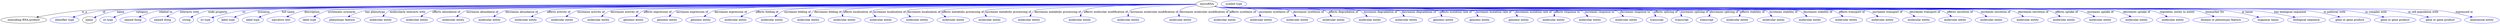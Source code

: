 digraph {
	graph [bb="0,0,10602,122"];
	node [label="\N"];
	microRNA	 [height=0.5,
		label=microRNA,
		pos="5156.1,104",
		width=1.3724];
	"noncoding RNA product"	 [height=0.5,
		pos="97.065,18",
		width=2.6962];
	microRNA -> "noncoding RNA product"	 [label=is_a,
		lp="370.34,61",
		pos="e,155.81,32.401 5106.6,103.89 4614.5,102.73 607.45,92.532 358.51,68 292.41,61.485 218.11,46.524 165.67,34.655"];
	id	 [color=blue,
		height=0.5,
		label="identifier type",
		pos="272.06,18",
		width=1.652];
	microRNA -> id	 [color=blue,
		label=id,
		lp="455.51,61",
		pos="e,310.12,31.948 5106.6,103.81 4611.8,101.84 570.69,85.297 449.18,68 404.36,61.621 354.9,46.988 319.67,35.191",
		style=solid];
	name	 [height=0.5,
		pos="379.06,18",
		width=0.81271];
	microRNA -> name	 [color=blue,
		label=name,
		lp="528.22,61",
		pos="e,401.98,29.662 5106.5,103.83 4614.9,102.17 632.08,88.097 512.75,68 476.62,61.916 437.64,46.183 411.14,33.975",
		style=solid];
	category	 [color=blue,
		height=0.5,
		label="iri type",
		pos="462.06,18",
		width=0.9834];
	microRNA -> category	 [color=blue,
		label=category,
		lp="620.16,61",
		pos="e,487.43,30.673 5106.6,103.84 4620.5,102.23 712.84,88.693 595.87,68 560.86,61.805 523.09,46.864 496.63,34.917",
		style=solid];
	"related to"	 [color=blue,
		height=0.5,
		label="named thing",
		pos="569.06,18",
		width=1.5019];
	microRNA -> "related to"	 [color=blue,
		label="related to",
		lp="719.3,61",
		pos="e,598.05,33.378 5106.5,103.86 4625.8,102.46 806.54,90.664 692.59,68 662.74,62.063 630.96,49.027 607.1,37.754",
		style=solid];
	"interacts with"	 [color=blue,
		height=0.5,
		label="named thing",
		pos="695.06,18",
		width=1.5019];
	microRNA -> "interacts with"	 [color=blue,
		label="interacts with",
		lp="819.97,61",
		pos="e,716.32,34.564 5106.4,103.95 4630.3,103.38 891.01,98.015 781.25,68 760.98,62.456 740.54,50.911 724.65,40.311",
		style=solid];
	"node property"	 [color=blue,
		height=0.5,
		label=string,
		pos="797.06,18",
		width=0.8403];
	microRNA -> "node property"	 [color=blue,
		label="node property",
		lp="938.14,61",
		pos="e,817.48,31.454 5106.6,103.89 4638.9,102.79 1006.6,93.48 898.92,68 872.94,61.851 845.92,48.198 826.24,36.71",
		style=solid];
	iri	 [color=blue,
		height=0.5,
		label="iri type",
		pos="881.06,18",
		width=0.9834];
	microRNA -> iri	 [color=blue,
		label=iri,
		lp="1056.3,61",
		pos="e,908.31,29.821 5106.6,103.91 4655.1,103.04 1260.8,95.629 1049.6,68 992.95,60.584 979.32,53.974 925.06,36 922.67,35.205 920.21,34.343 \
917.75,33.441",
		style=solid];
	synonym	 [color=blue,
		height=0.5,
		label="label type",
		pos="979.06,18",
		width=1.2425];
	microRNA -> synonym	 [color=blue,
		label=synonym,
		lp="1141.7,61",
		pos="e,1007.8,31.819 5106.3,103.79 4651,101.87 1218.8,86.741 1115.7,68 1081.3,61.742 1044.1,47.622 1017.3,35.977",
		style=solid];
	"full name"	 [color=blue,
		height=0.5,
		label="label type",
		pos="1086.1,18",
		width=1.2425];
	microRNA -> "full name"	 [color=blue,
		label="full name",
		lp="1245.7,61",
		pos="e,1114.5,32.052 5106.6,103.79 4658.6,101.84 1319.1,86.737 1218.8,68 1185.5,61.777 1149.6,47.798 1123.6,36.199",
		style=solid];
	description	 [color=blue,
		height=0.5,
		label="narrative text",
		pos="1206.1,18",
		width=1.5834];
	microRNA -> description	 [color=blue,
		label=description,
		lp="1348.2,61",
		pos="e,1233.2,34.093 5106.4,103.82 4664.1,102.17 1413.9,89.364 1316.9,68 1290.6,62.231 1263.1,49.853 1242.1,38.858",
		style=solid];
	"systematic synonym"	 [color=blue,
		height=0.5,
		label="label type",
		pos="1326.1,18",
		width=1.2425];
	microRNA -> "systematic synonym"	 [color=blue,
		label="systematic synonym",
		lp="1474,61",
		pos="e,1347.7,34.068 5106.7,103.86 4671.7,102.61 1509.7,92.702 1416.1,68 1394.8,62.374 1373.2,50.585 1356.4,39.867",
		style=solid];
	"has phenotype"	 [color=blue,
		height=0.5,
		label="phenotypic feature",
		pos="1465.1,18",
		width=2.1155];
	microRNA -> "has phenotype"	 [color=blue,
		label="has phenotype",
		lp="1615.3,61",
		pos="e,1493.2,34.827 5106.4,103.79 4681.2,101.94 1664.8,88.104 1574.6,68 1549.3,62.365 1522.8,50.456 1502.2,39.675",
		style=solid];
	"molecularly interacts with"	 [color=blue,
		height=0.5,
		label="molecular entity",
		pos="1627.1,18",
		width=1.8837];
	microRNA -> "molecularly interacts with"	 [color=blue,
		label="molecularly interacts with",
		lp="1753.2,61",
		pos="e,1640.1,35.914 5106.6,103.74 4685.6,101.45 1721.5,84.809 1679.9,68 1667.1,62.847 1655.7,53.031 1646.7,43.452",
		style=solid];
	"affects abundance of"	 [color=blue,
		height=0.5,
		label="molecular entity",
		pos="1781.1,18",
		width=1.8837];
	microRNA -> "affects abundance of"	 [color=blue,
		label="affects abundance of",
		lp="1917.9,61",
		pos="e,1801.1,35.273 5106.6,103.84 4701.3,102.46 1940.8,92.201 1859.5,68 1841.4,62.622 1823.5,51.748 1809.4,41.51",
		style=solid];
	"increases abundance of"	 [color=blue,
		height=0.5,
		label="molecular entity",
		pos="1935.1,18",
		width=1.8837];
	microRNA -> "increases abundance of"	 [color=blue,
		label="increases abundance of",
		lp="2072,61",
		pos="e,1953.3,35.498 5106.6,103.84 4711.8,102.52 2083.3,92.832 2006.2,68 1989.7,62.678 1973.7,52.068 1961.1,41.987",
		style=solid];
	"decreases abundance of"	 [color=blue,
		height=0.5,
		label="molecular entity",
		pos="2089.1,18",
		width=1.8837];
	microRNA -> "decreases abundance of"	 [color=blue,
		label="decreases abundance of",
		lp="2237.1,61",
		pos="e,2110.1,35.273 5106.5,103.77 4723.3,101.92 2244.4,89.159 2170.9,68 2152.1,62.572 2133.2,51.543 2118.4,41.221",
		style=solid];
	"affects activity of"	 [color=blue,
		height=0.5,
		label="molecular entity",
		pos="2243.1,18",
		width=1.8837];
	microRNA -> "affects activity of"	 [color=blue,
		label="affects activity of",
		lp="2393.9,61",
		pos="e,2268.9,34.798 5106.5,103.67 4736.2,101.16 2414.2,84.782 2344.4,68 2320.9,62.373 2296.6,50.626 2277.7,39.932",
		style=solid];
	"increases activity of"	 [color=blue,
		height=0.5,
		label="molecular entity",
		pos="2397.1,18",
		width=1.8837];
	microRNA -> "increases activity of"	 [color=blue,
		label="increases activity of",
		lp="2532,61",
		pos="e,2417,35.256 5106.5,103.71 4746.2,101.57 2540.6,87.66 2475.1,68 2457.1,62.598 2439.3,51.722 2425.2,41.489",
		style=solid];
	"decreases activity of"	 [color=blue,
		height=0.5,
		label="molecular entity",
		pos="2551.1,18",
		width=1.8837];
	microRNA -> "decreases activity of"	 [color=blue,
		label="decreases activity of",
		lp="2674.2,61",
		pos="e,2567.6,35.462 5106.6,103.73 4757.7,101.75 2677.9,89.077 2616.8,68 2601.4,62.68 2586.7,52.217 2575.1,42.23",
		style=solid];
	"affects expression of"	 [color=blue,
		height=0.5,
		label="genomic entity",
		pos="2700.1,18",
		width=1.7475];
	microRNA -> "affects expression of"	 [color=blue,
		label="affects expression of",
		lp="2815.9,61",
		pos="e,2714.3,35.668 5106.4,103.73 4768.2,101.8 2814.3,89.769 2757.5,68 2743.8,62.764 2731.2,52.698 2721.3,42.963",
		style=solid];
	"increases expression of"	 [color=blue,
		height=0.5,
		label="genomic entity",
		pos="2844.1,18",
		width=1.7475];
	microRNA -> "increases expression of"	 [color=blue,
		label="increases expression of",
		lp="2965,61",
		pos="e,2857.8,35.9 5106.5,103.69 4780.3,101.6 2952.3,88.975 2899.2,68 2886.1,62.83 2874.2,53.012 2864.8,43.435",
		style=solid];
	"decreases expression of"	 [color=blue,
		height=0.5,
		label="genomic entity",
		pos="2988.1,18",
		width=1.7475];
	microRNA -> "decreases expression of"	 [color=blue,
		label="decreases expression of",
		lp="3127.1,61",
		pos="e,3006.5,35.218 5106.4,103.96 4798.7,103.59 3161.3,100.11 3060.9,68 3044,62.598 3027.5,51.871 3014.5,41.733",
		style=solid];
	"affects folding of"	 [color=blue,
		height=0.5,
		label="molecular entity",
		pos="3137.1,18",
		width=1.8837];
	microRNA -> "affects folding of"	 [color=blue,
		label="affects folding of",
		lp="3280.1,61",
		pos="e,3161.5,34.995 5106.3,103.72 4813.6,101.99 3325.2,92.024 3231.9,68 3210.1,62.389 3187.7,50.923 3170.2,40.385",
		style=solid];
	"increases folding of"	 [color=blue,
		height=0.5,
		label="molecular entity",
		pos="3291.1,18",
		width=1.8837];
	microRNA -> "increases folding of"	 [color=blue,
		label="increases folding of",
		lp="3413.3,61",
		pos="e,3308.2,35.681 5106.4,103.87 4825.1,103 3442.5,97.249 3357.7,68 3342.2,62.678 3327.4,52.32 3315.7,42.406",
		style=solid];
	"decreases folding of"	 [color=blue,
		height=0.5,
		label="molecular entity",
		pos="3445.1,18",
		width=1.8837];
	microRNA -> "decreases folding of"	 [color=blue,
		label="decreases folding of",
		lp="3547.4,61",
		pos="e,3455.7,35.798 5106.5,103.47 4834,100.47 3528,85.214 3490.3,68 3479,62.809 3469.2,53.255 3461.7,43.878",
		style=solid];
	"affects localization of"	 [color=blue,
		height=0.5,
		label="molecular entity",
		pos="3599.1,18",
		width=1.8837];
	microRNA -> "affects localization of"	 [color=blue,
		label="affects localization of",
		lp="3677.6,61",
		pos="e,3600.6,36.319 5106.4,103.6 4845.9,101.44 3648,90.281 3617,68 3609.9,62.862 3605.6,54.624 3603,46.304",
		style=solid];
	"increases localization of"	 [color=blue,
		height=0.5,
		label="molecular entity",
		pos="3753.1,18",
		width=1.8837];
	microRNA -> "increases localization of"	 [color=blue,
		label="increases localization of",
		lp="3814.7,61",
		pos="e,3744.4,36.008 5106.4,103.67 4859.2,101.93 3771,92.851 3746.8,68 3741.1,62.121 3740.4,53.833 3741.8,45.693",
		style=solid];
	"decreases localization of"	 [color=blue,
		height=0.5,
		label="molecular entity",
		pos="3907.1,18",
		width=1.8837];
	microRNA -> "decreases localization of"	 [color=blue,
		label="decreases localization of",
		lp="3959.9,61",
		pos="e,3893.2,35.735 5106.6,103.53 4875.5,101.2 3912,90.19 3890.5,68 3884.4,61.71 3885.2,53.115 3888.5,44.826",
		style=solid];
	"affects metabolic processing of"	 [color=blue,
		height=0.5,
		label="molecular entity",
		pos="4061.1,18",
		width=1.8837];
	microRNA -> "affects metabolic processing of"	 [color=blue,
		label="affects metabolic processing of",
		lp="4123.2,61",
		pos="e,4042.7,35.336 5106.7,103.34 4892.6,100.37 4054.7,87.505 4035.8,68 4029.1,61.081 4031.3,52.036 4036.6,43.544",
		style=solid];
	"increases metabolic processing of"	 [color=blue,
		height=0.5,
		label="molecular entity",
		pos="4215.1,18",
		width=1.8837];
	microRNA -> "increases metabolic processing of"	 [color=blue,
		label="increases metabolic processing of",
		lp="4316.3,61",
		pos="e,4212.1,36.343 5106.5,103.85 4917.9,103.04 4254.4,98.053 4221.5,68 4215.5,62.52 4213,54.441 4212.3,46.369",
		style=solid];
	"decreases metabolic processing of"	 [color=blue,
		height=0.5,
		label="molecular entity",
		pos="4397.1,18",
		width=1.8837];
	microRNA -> "decreases metabolic processing of"	 [color=blue,
		label="decreases metabolic processing of",
		lp="4523.5,61",
		pos="e,4402.9,35.997 5106.6,102.83 4947.2,98.895 4456.3,85.412 4427.2,68 4418.5,62.805 4412,54.054 4407.3,45.311",
		style=solid];
	"affects molecular modification of"	 [color=blue,
		height=0.5,
		label="molecular entity",
		pos="4611.1,18",
		width=1.8837];
	microRNA -> "affects molecular modification of"	 [color=blue,
		label="affects molecular modification of",
		lp="4727,61",
		pos="e,4614.2,36.266 5106.6,103.47 4983.7,101.76 4671.3,94.804 4633.1,68 4625.6,62.75 4620.7,54.373 4617.4,45.965",
		style=solid];
	"increases molecular modification of"	 [color=blue,
		height=0.5,
		label="molecular entity",
		pos="4820.1,18",
		width=1.8837];
	microRNA -> "increases molecular modification of"	 [color=blue,
		label="increases molecular modification of",
		lp="4932.2,61",
		pos="e,4819.5,36.334 5106.9,101.63 5021.3,97.057 4852,85.86 4831.9,68 4825.7,62.511 4822.4,54.43 4820.8,46.358",
		style=solid];
	"decreases molecular modification of"	 [color=blue,
		height=0.5,
		label="molecular entity",
		pos="5043.1,18",
		width=1.8837];
	microRNA -> "decreases molecular modification of"	 [color=blue,
		label="decreases molecular modification of",
		lp="5142.3,61",
		pos="e,5036.9,36.279 5111.8,95.82 5083,89.501 5049.2,79.845 5040.5,68 5036,61.839 5034.9,54.006 5035.4,46.378",
		style=solid];
	"affects synthesis of"	 [color=blue,
		height=0.5,
		label="molecular entity",
		pos="5232.1,18",
		width=1.8837];
	microRNA -> "affects synthesis of"	 [color=blue,
		label="affects synthesis of",
		lp="5304.6,61",
		pos="e,5244.5,35.805 5192.6,91.731 5216.4,83.371 5243.7,72.953 5247.1,68 5251.7,61.18 5251.1,52.89 5248.5,45.038",
		style=solid];
	"increases synthesis of"	 [color=blue,
		height=0.5,
		label="molecular entity",
		pos="5386.1,18",
		width=1.8837];
	microRNA -> "increases synthesis of"	 [color=blue,
		label="increases synthesis of",
		lp="5434.7,61",
		pos="e,5382.1,36.12 5192.3,91.657 5199.5,89.533 5207,87.523 5214.1,86 5246.5,79.062 5335.1,87.308 5362.1,68 5369.7,62.537 5375,53.997 \
5378.6,45.511",
		style=solid];
	"decreases synthesis of"	 [color=blue,
		height=0.5,
		label="molecular entity",
		pos="5540.1,18",
		width=1.8837];
	microRNA -> "decreases synthesis of"	 [color=blue,
		label="decreases synthesis of",
		lp="5578.9,61",
		pos="e,5530.4,36.07 5191.9,91.417 5199.2,89.287 5206.8,87.336 5214.1,86 5276.5,74.514 5442.6,96.939 5499.1,68 5509.4,62.724 5518,53.592 \
5524.7,44.564",
		style=solid];
	"affects degradation of"	 [color=blue,
		height=0.5,
		label="molecular entity",
		pos="5694.1,18",
		width=1.8837];
	microRNA -> "affects degradation of"	 [color=blue,
		label="affects degradation of",
		lp="5727,61",
		pos="e,5682.2,35.731 5191.6,91.385 5198.9,89.229 5206.7,87.276 5214.1,86 5261.3,77.828 5601.3,87.484 5645.1,68 5657,62.673 5667.6,52.965 \
5675.9,43.511",
		style=solid];
	"increases degradation of"	 [color=blue,
		height=0.5,
		label="molecular entity",
		pos="5848.1,18",
		width=1.8837];
	microRNA -> "increases degradation of"	 [color=blue,
		label="increases degradation of",
		lp="5883.1,61",
		pos="e,5834,35.824 5191.6,91.324 5198.9,89.173 5206.7,87.237 5214.1,86 5277.4,75.381 5732.4,91.832 5792.1,68 5805.2,62.736 5817.3,52.904 \
5826.9,43.342",
		style=solid];
	"decreases degradation of"	 [color=blue,
		height=0.5,
		label="molecular entity",
		pos="6002.1,18",
		width=1.8837];
	microRNA -> "decreases degradation of"	 [color=blue,
		label="decreases degradation of",
		lp="6044.3,61",
		pos="e,5990.9,35.8 5191.6,91.284 5198.9,89.136 5206.7,87.212 5214.1,86 5295.3,72.667 5879.9,101.6 5955.1,68 5966.7,62.811 5976.8,53.258 \
5984.6,43.881",
		style=solid];
	"affects mutation rate of"	 [color=blue,
		height=0.5,
		label="genomic entity",
		pos="6155.1,18",
		width=1.7475];
	microRNA -> "affects mutation rate of"	 [color=blue,
		label="affects mutation rate of",
		lp="6199.1,61",
		pos="e,6146.6,36.229 5191.3,91.35 5198.7,89.167 5206.6,87.213 5214.1,86 5263.6,77.985 6072.3,90.743 6117.1,68 6127.1,62.907 6135.2,53.811 \
6141.3,44.76",
		style=solid];
	"increases mutation rate of"	 [color=blue,
		height=0.5,
		label="genomic entity",
		pos="6308.1,18",
		width=1.7475];
	microRNA -> "increases mutation rate of"	 [color=blue,
		label="increases mutation rate of",
		lp="6358.2,61",
		pos="e,6298.9,36.266 5191.3,91.333 5198.7,89.152 5206.6,87.202 5214.1,86 5271.9,76.728 6215.5,93.819 6268.1,68 6278.3,62.949 6286.8,53.861 \
6293.3,44.805",
		style=solid];
	"decreases mutation rate of"	 [color=blue,
		height=0.5,
		label="genomic entity",
		pos="6469.1,18",
		width=1.7475];
	microRNA -> "decreases mutation rate of"	 [color=blue,
		label="decreases mutation rate of",
		lp="6524.3,61",
		pos="e,6461.6,36.21 5191.3,91.32 5198.7,89.139 5206.6,87.193 5214.1,86 5281,75.345 6374.2,99.747 6434.1,68 6443.6,62.938 6451.1,53.972 \
6456.7,45.017",
		style=solid];
	"affects response to"	 [color=blue,
		height=0.5,
		label="molecular entity",
		pos="6618.1,18",
		width=1.8837];
	microRNA -> "affects response to"	 [color=blue,
		label="affects response to",
		lp="6665,61",
		pos="e,6617.3,36.294 5191.3,91.309 5198.7,89.129 5206.6,87.186 5214.1,86 5252.1,79.973 6571.1,90.935 6602.1,68 6609,62.835 6613,54.591 \
6615.3,46.273",
		style=solid];
	"increases response to"	 [color=blue,
		height=0.5,
		label="molecular entity",
		pos="6772.1,18",
		width=1.8837];
	microRNA -> "increases response to"	 [color=blue,
		label="increases response to",
		lp="6802.2,61",
		pos="e,6759.6,35.892 5191.3,91.303 5198.7,89.124 5206.6,87.183 5214.1,86 5296.8,72.956 6643.7,100.12 6721.1,68 6733.4,62.872 6744.4,53.195 \
6753,43.71",
		style=solid];
	"decreases response to"	 [color=blue,
		height=0.5,
		label="molecular entity",
		pos="6926.1,18",
		width=1.8837];
	microRNA -> "decreases response to"	 [color=blue,
		label="decreases response to",
		lp="6950.3,61",
		pos="e,6910.7,35.709 5191.3,91.297 5198.7,89.118 5206.6,87.179 5214.1,86 5304.7,71.757 6778.9,99.347 6865.1,68 6879.5,62.766 6892.9,52.561 \
6903.5,42.727",
		style=solid];
	"affects splicing of"	 [color=blue,
		height=0.5,
		label=transcript,
		pos="7055.1,18",
		width=1.2084];
	microRNA -> "affects splicing of"	 [color=blue,
		label="affects splicing of",
		lp="7083.1,61",
		pos="e,7046.2,35.797 5191.3,91.292 5198.7,89.113 5206.6,87.175 5214.1,86 5263.5,78.254 6970.1,89.898 7015.1,68 7025.5,62.912 7034.1,53.637 \
7040.6,44.445",
		style=solid];
	"increases splicing of"	 [color=blue,
		height=0.5,
		label=transcript,
		pos="7160.1,18",
		width=1.2084];
	microRNA -> "increases splicing of"	 [color=blue,
		label="increases splicing of",
		lp="7206.2,61",
		pos="e,7156.8,36.004 5191.3,91.288 5198.7,89.11 5206.6,87.173 5214.1,86 5266.8,77.746 7092.2,97.029 7137.1,68 7145,62.869 7150.2,54.25 \
7153.7,45.6",
		style=solid];
	"decreases splicing of"	 [color=blue,
		height=0.5,
		label=transcript,
		pos="7265.1,18",
		width=1.2084];
	microRNA -> "decreases splicing of"	 [color=blue,
		label="decreases splicing of",
		lp="7332.4,61",
		pos="e,7271.7,36.096 5191.3,91.285 5198.7,89.107 5206.6,87.171 5214.1,86 5242.2,81.602 7247,88.251 7267.1,68 7272.7,62.274 7274,54.127 \
7273.4,46.068",
		style=solid];
	"affects stability of"	 [color=blue,
		height=0.5,
		label="molecular entity",
		pos="7394.1,18",
		width=1.8837];
	microRNA -> "affects stability of"	 [color=blue,
		label="affects stability of",
		lp="7452.5,61",
		pos="e,7400.2,36.101 5191.3,91.282 5198.7,89.104 5206.6,87.169 5214.1,86 5244,81.336 7373.7,89.508 7395.1,68 7400.7,62.278 7402.2,54.134 \
7401.7,46.074",
		style=solid];
	"increases stability of"	 [color=blue,
		height=0.5,
		label="molecular entity",
		pos="7548.1,18",
		width=1.8837];
	microRNA -> "increases stability of"	 [color=blue,
		label="increases stability of",
		lp="7582.6,61",
		pos="e,7538.6,36.319 5191.3,91.28 5198.7,89.102 5206.6,87.167 5214.1,86 5277,76.205 7449.6,95.471 7507.1,68 7517.5,63.01 7526.2,53.934 \
7532.8,44.871",
		style=solid];
	"decreases stability of"	 [color=blue,
		height=0.5,
		label="molecular entity",
		pos="7702.1,18",
		width=1.8837];
	microRNA -> "decreases stability of"	 [color=blue,
		label="decreases stability of",
		lp="7726.8,61",
		pos="e,7687.6,35.712 5191.3,91.277 5198.7,89.099 5206.6,87.166 5214.1,86 5280.8,75.635 7580.9,91.743 7644.1,68 7657.8,62.82 7670.6,52.762 \
7680.6,43.017",
		style=solid];
	"affects transport of"	 [color=blue,
		height=0.5,
		label="molecular entity",
		pos="7856.1,18",
		width=1.8837];
	microRNA -> "affects transport of"	 [color=blue,
		label="affects transport of",
		lp="7868.8,61",
		pos="e,7839.1,35.509 5191.3,91.275 5198.7,89.097 5206.6,87.164 5214.1,86 5284.7,75.031 7721.3,90.776 7789.1,68 7804.7,62.743 7819.7,52.286 \
7831.5,42.288",
		style=solid];
	"increases transport of"	 [color=blue,
		height=0.5,
		label="molecular entity",
		pos="8010.1,18",
		width=1.8837];
	microRNA -> "increases transport of"	 [color=blue,
		label="increases transport of",
		lp="8017.9,61",
		pos="e,7988.5,35.068 5191.3,91.273 5198.7,89.095 5206.6,87.163 5214.1,86 5362.9,62.93 7779.9,108.05 7925.1,68 7944.7,62.595 7964.4,51.453 \
7979.8,41.055",
		style=solid];
	"decreases transport of"	 [color=blue,
		height=0.5,
		label="molecular entity",
		pos="8164.1,18",
		width=1.8837];
	microRNA -> "decreases transport of"	 [color=blue,
		label="decreases transport of",
		lp="8175.1,61",
		pos="e,8143,35.313 5191.3,91.271 5198.7,89.093 5206.6,87.161 5214.1,86 5292.8,73.811 8005.4,89.781 8082.1,68 8101,62.627 8119.8,51.602 \
8134.7,41.269",
		style=solid];
	"affects secretion of"	 [color=blue,
		height=0.5,
		label="molecular entity",
		pos="8318.1,18",
		width=1.8837];
	microRNA -> "affects secretion of"	 [color=blue,
		label="affects secretion of",
		lp="8323.2,61",
		pos="e,8298.2,35.305 5191.3,91.269 5198.7,89.092 5206.6,87.16 5214.1,86 5297.1,73.153 8159.5,91.875 8240.1,68 8258.1,62.665 8275.9,51.795 \
8289.9,41.549",
		style=solid];
	"increases secretion of"	 [color=blue,
		height=0.5,
		label="molecular entity",
		pos="8472.1,18",
		width=1.8837];
	microRNA -> "increases secretion of"	 [color=blue,
		label="increases secretion of",
		lp="8475.3,61",
		pos="e,8448.5,35.089 5191.3,91.267 5198.7,89.09 5206.6,87.159 5214.1,86 5301,72.57 8294.9,89.908 8380.1,68 8401.4,62.524 8423.1,51.066 \
8440,40.498",
		style=solid];
	"decreases secretion of"	 [color=blue,
		height=0.5,
		label="molecular entity",
		pos="8626.1,18",
		width=1.8837];
	microRNA -> "decreases secretion of"	 [color=blue,
		label="decreases secretion of",
		lp="8633.5,61",
		pos="e,8603.9,35.081 5191.3,91.266 5198.7,89.089 5206.6,87.158 5214.1,86 5305.3,71.908 8449.9,92.058 8539.1,68 8559.2,62.563 8579.6,51.263 \
8595.5,40.779",
		style=solid];
	"affects uptake of"	 [color=blue,
		height=0.5,
		label="molecular entity",
		pos="8780.1,18",
		width=1.8837];
	microRNA -> "affects uptake of"	 [color=blue,
		label="affects uptake of",
		lp="8776.6,61",
		pos="e,8759.3,35.318 5191.3,91.264 5198.7,89.087 5206.6,87.157 5214.1,86 5309.7,71.242 8606,94.669 8699.1,68 8717.8,62.634 8736.4,51.61 \
8751.1,41.275",
		style=solid];
	"increases uptake of"	 [color=blue,
		height=0.5,
		label="molecular entity",
		pos="8934.1,18",
		width=1.8837];
	microRNA -> "increases uptake of"	 [color=blue,
		label="increases uptake of",
		lp="8920.7,61",
		pos="e,8907.1,34.619 5191.3,91.263 5198.7,89.086 5206.6,87.157 5214.1,86 5412.4,55.418 8631.2,112.01 8827.1,68 8852,62.386 8878.1,50.352 \
8898.3,39.497",
		style=solid];
	"decreases uptake of"	 [color=blue,
		height=0.5,
		label="molecular entity",
		pos="9088.1,18",
		width=1.8837];
	microRNA -> "decreases uptake of"	 [color=blue,
		label="decreases uptake of",
		lp="9073.9,61",
		pos="e,9060.3,34.624 5191.3,91.262 5198.7,89.085 5206.6,87.156 5214.1,86 5420.7,54.161 8773.8,112.76 8978.1,68 9003.7,62.393 9030.5,50.359 \
9051.2,39.502",
		style=solid];
	"regulates, entity to entity"	 [color=blue,
		height=0.5,
		label="molecular entity",
		pos="9242.1,18",
		width=1.8837];
	microRNA -> "regulates, entity to entity"	 [color=blue,
		label="regulates, entity to entity",
		lp="9243.7,61",
		pos="e,9214.5,34.625 5191.3,91.261 5198.7,89.084 5206.6,87.155 5214.1,86 5321.7,69.435 9026.8,91.474 9133.1,68 9158.5,62.394 9185,50.36 \
9205.6,39.503",
		style=solid];
	"biomarker for"	 [color=blue,
		height=0.5,
		label="disease or phenotypic feature",
		pos="9441.1,18",
		width=3.1523];
	microRNA -> "biomarker for"	 [color=blue,
		label="biomarker for",
		lp="9401.7,61",
		pos="e,9408.2,35.263 5191.3,91.26 5198.7,89.083 5206.6,87.154 5214.1,86 5439.4,51.338 9093.4,111.91 9317.1,68 9345.4,62.439 9375.5,50.481 \
9398.9,39.654",
		style=solid];
	"in taxon"	 [color=blue,
		height=0.5,
		label="organism taxon",
		pos="9637.1,18",
		width=1.7978];
	microRNA -> "in taxon"	 [color=blue,
		label="in taxon",
		lp="9536.8,61",
		pos="e,9595.5,31.987 5191.3,91.259 5198.7,89.082 5206.6,87.154 5214.1,86 5446.3,50.281 9211,98.202 9444.1,68 9492.9,61.671 9547.1,46.931 \
9585.6,35.086",
		style=solid];
	"has biological sequence"	 [color=blue,
		height=0.5,
		label="biological sequence",
		pos="9800.1,18",
		width=2.2247];
	microRNA -> "has biological sequence"	 [color=blue,
		label="has biological sequence",
		lp="9715.5,61",
		pos="e,9748.8,31.986 5191.3,91.258 5198.7,89.082 5206.6,87.153 5214.1,86 5452.9,49.29 9322.8,93.57 9563.1,68 9623.6,61.56 9691.4,46.425 \
9738.9,34.482",
		style=solid];
	"in pathway with"	 [color=blue,
		height=0.5,
		label="gene or gene product",
		pos="9983.1,18",
		width=2.3474];
	microRNA -> "in pathway with"	 [color=blue,
		label="in pathway with",
		lp="9903.2,61",
		pos="e,9936.7,33.19 5191.3,91.257 5198.7,89.081 5206.6,87.153 5214.1,86 5465.1,47.433 9534.1,99.982 9786.1,68 9834.5,61.856 9888.1,47.761 \
9927.1,36.097",
		style=solid];
	"in complex with"	 [color=blue,
		height=0.5,
		label="gene or gene product",
		pos="10170,18",
		width=2.3474];
	microRNA -> "in complex with"	 [color=blue,
		label="in complex with",
		lp="10077,61",
		pos="e,10120,32.709 5191.3,91.256 5198.7,89.08 5206.6,87.152 5214.1,86 5474.2,46.05 9690.6,98.107 9952.1,68 10006,61.737 10067,47.203 \
10111,35.409",
		style=solid];
	"in cell population with"	 [color=blue,
		height=0.5,
		label="gene or gene product",
		pos="10357,18",
		width=2.3474];
	microRNA -> "in cell population with"	 [color=blue,
		label="in cell population with",
		lp="10273,61",
		pos="e,10306,32.35 5191.3,91.255 5198.7,89.079 5206.6,87.152 5214.1,86 5483.8,44.601 9854.8,97.527 10126,68 10184,61.651 10250,46.792 \
10296,34.913",
		style=solid];
	"expressed in"	 [color=blue,
		height=0.5,
		label="anatomical entity",
		pos="10531,18",
		width=1.9792];
	microRNA -> "expressed in"	 [color=blue,
		label="expressed in",
		lp="10444,61",
		pos="e,10488,32.473 5191.3,91.254 5198.7,89.078 5206.6,87.151 5214.1,86 5495.6,42.819 10058,104.85 10340,68 10388,61.77 10441,47.326 \
10479,35.556",
		style=solid];
	"macromolecular machine_name"	 [color=blue,
		height=0.5,
		label="symbol type",
		pos="5277.1,104",
		width=1.4885];
}
